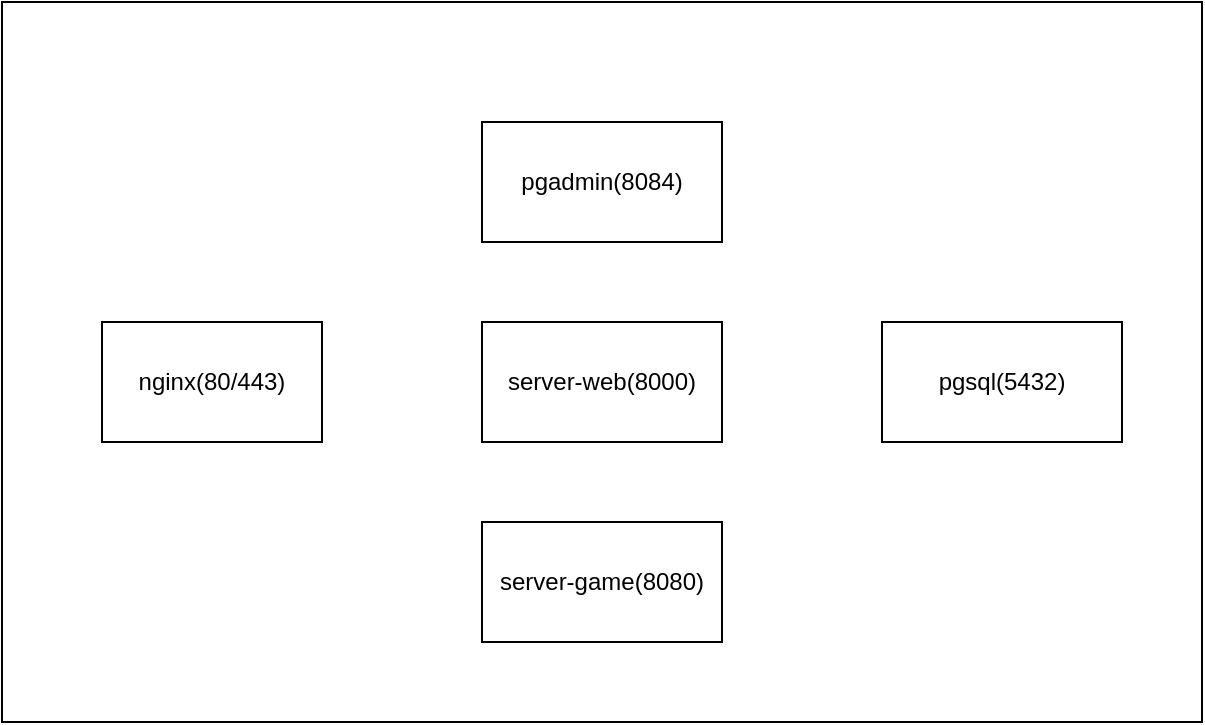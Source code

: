 <mxfile version="22.1.21" type="device">
  <diagram name="Page-1" id="wuWEdqvq8Bu1lgZukEeU">
    <mxGraphModel dx="954" dy="561" grid="1" gridSize="10" guides="1" tooltips="1" connect="1" arrows="1" fold="1" page="1" pageScale="1" pageWidth="827" pageHeight="1169" math="0" shadow="0">
      <root>
        <mxCell id="0" />
        <mxCell id="1" parent="0" />
        <mxCell id="ACd-QYny71i_hxN_7XtB-8" value="" style="rounded=0;whiteSpace=wrap;html=1;" vertex="1" parent="1">
          <mxGeometry x="80" y="40" width="600" height="360" as="geometry" />
        </mxCell>
        <mxCell id="ACd-QYny71i_hxN_7XtB-1" value="nginx(80/443)" style="rounded=0;whiteSpace=wrap;html=1;" vertex="1" parent="1">
          <mxGeometry x="130" y="200" width="110" height="60" as="geometry" />
        </mxCell>
        <mxCell id="ACd-QYny71i_hxN_7XtB-2" value="server-web(8000)" style="rounded=0;whiteSpace=wrap;html=1;" vertex="1" parent="1">
          <mxGeometry x="320" y="200" width="120" height="60" as="geometry" />
        </mxCell>
        <mxCell id="ACd-QYny71i_hxN_7XtB-3" value="server-game(8080)" style="rounded=0;whiteSpace=wrap;html=1;" vertex="1" parent="1">
          <mxGeometry x="320" y="300" width="120" height="60" as="geometry" />
        </mxCell>
        <mxCell id="ACd-QYny71i_hxN_7XtB-4" value="pgadmin(8084)" style="rounded=0;whiteSpace=wrap;html=1;" vertex="1" parent="1">
          <mxGeometry x="320" y="100" width="120" height="60" as="geometry" />
        </mxCell>
        <mxCell id="ACd-QYny71i_hxN_7XtB-5" value="pgsql(5432)" style="rounded=0;whiteSpace=wrap;html=1;" vertex="1" parent="1">
          <mxGeometry x="520" y="200" width="120" height="60" as="geometry" />
        </mxCell>
      </root>
    </mxGraphModel>
  </diagram>
</mxfile>
